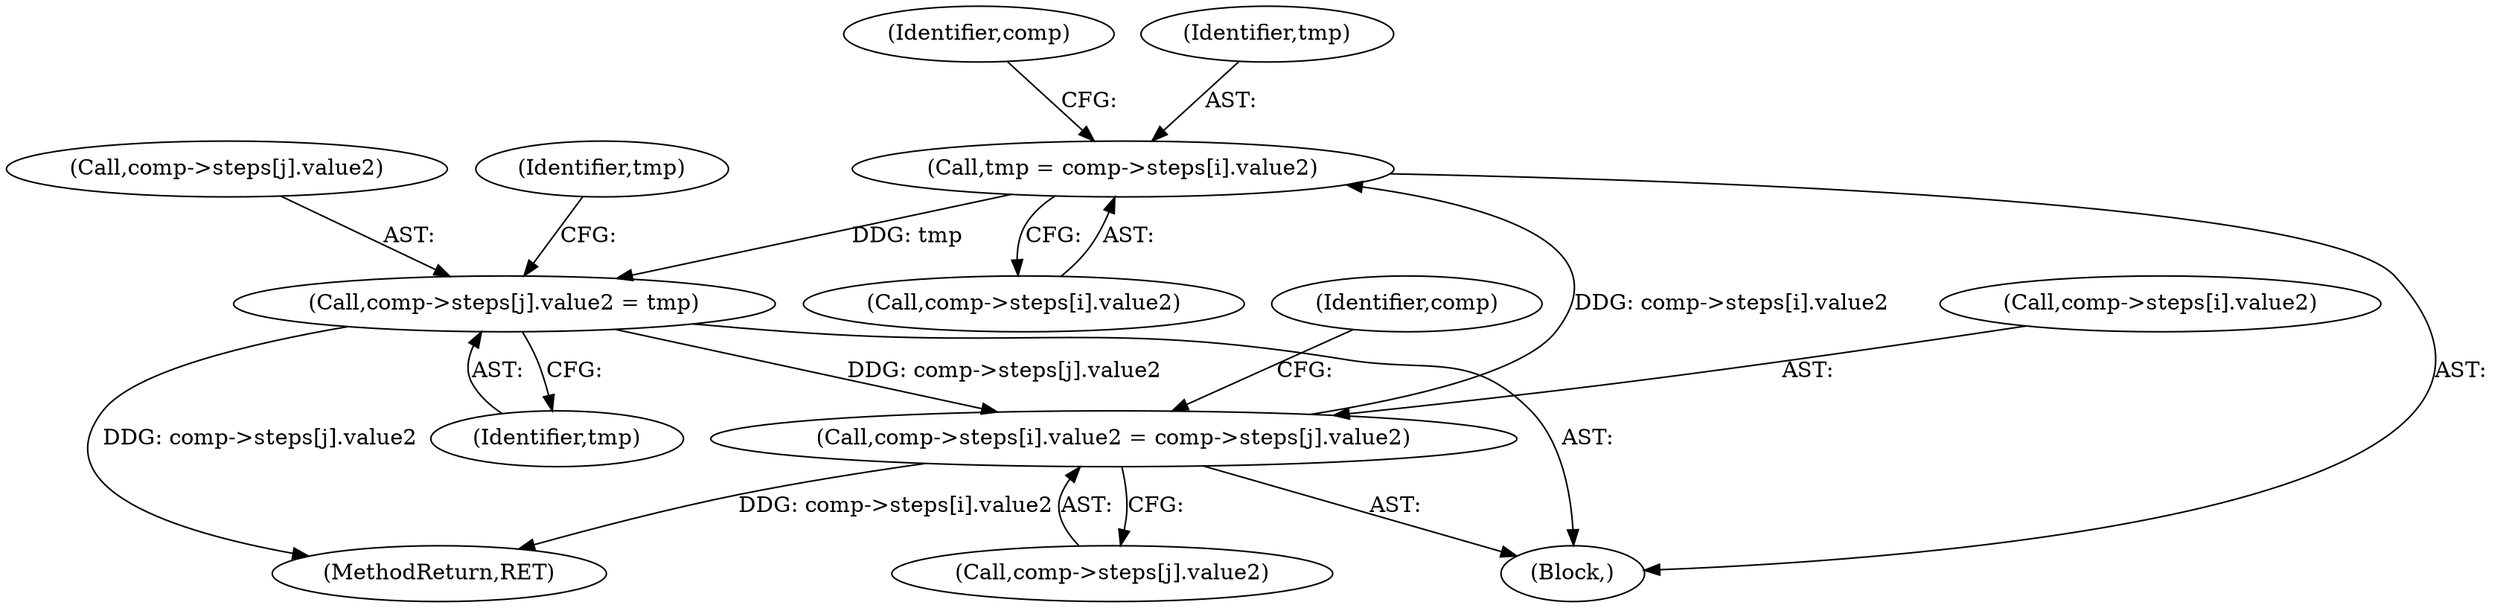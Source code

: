 digraph "0_Chrome_96dbafe288dbe2f0cc45fa3c39daf6d0c37acbab_26@pointer" {
"1000159" [label="(Call,tmp = comp->steps[i].value2)"];
"1000168" [label="(Call,comp->steps[i].value2 = comp->steps[j].value2)"];
"1000183" [label="(Call,comp->steps[j].value2 = tmp)"];
"1000159" [label="(Call,tmp = comp->steps[i].value2)"];
"1000161" [label="(Call,comp->steps[i].value2)"];
"1000176" [label="(Call,comp->steps[j].value2)"];
"1000121" [label="(Block,)"];
"1000172" [label="(Identifier,comp)"];
"1000169" [label="(Call,comp->steps[i].value2)"];
"1000160" [label="(Identifier,tmp)"];
"1000478" [label="(MethodReturn,RET)"];
"1000191" [label="(Identifier,tmp)"];
"1000193" [label="(Identifier,tmp)"];
"1000187" [label="(Identifier,comp)"];
"1000168" [label="(Call,comp->steps[i].value2 = comp->steps[j].value2)"];
"1000183" [label="(Call,comp->steps[j].value2 = tmp)"];
"1000184" [label="(Call,comp->steps[j].value2)"];
"1000159" [label="(Call,tmp = comp->steps[i].value2)"];
"1000159" -> "1000121"  [label="AST: "];
"1000159" -> "1000161"  [label="CFG: "];
"1000160" -> "1000159"  [label="AST: "];
"1000161" -> "1000159"  [label="AST: "];
"1000172" -> "1000159"  [label="CFG: "];
"1000168" -> "1000159"  [label="DDG: comp->steps[i].value2"];
"1000159" -> "1000183"  [label="DDG: tmp"];
"1000168" -> "1000121"  [label="AST: "];
"1000168" -> "1000176"  [label="CFG: "];
"1000169" -> "1000168"  [label="AST: "];
"1000176" -> "1000168"  [label="AST: "];
"1000187" -> "1000168"  [label="CFG: "];
"1000168" -> "1000478"  [label="DDG: comp->steps[i].value2"];
"1000183" -> "1000168"  [label="DDG: comp->steps[j].value2"];
"1000183" -> "1000121"  [label="AST: "];
"1000183" -> "1000191"  [label="CFG: "];
"1000184" -> "1000183"  [label="AST: "];
"1000191" -> "1000183"  [label="AST: "];
"1000193" -> "1000183"  [label="CFG: "];
"1000183" -> "1000478"  [label="DDG: comp->steps[j].value2"];
}
